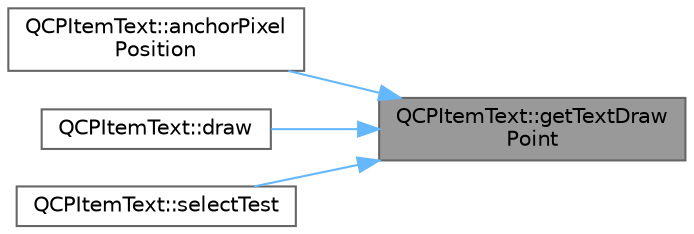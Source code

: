digraph "QCPItemText::getTextDrawPoint"
{
 // LATEX_PDF_SIZE
  bgcolor="transparent";
  edge [fontname=Helvetica,fontsize=10,labelfontname=Helvetica,labelfontsize=10];
  node [fontname=Helvetica,fontsize=10,shape=box,height=0.2,width=0.4];
  rankdir="RL";
  Node1 [label="QCPItemText::getTextDraw\lPoint",height=0.2,width=0.4,color="gray40", fillcolor="grey60", style="filled", fontcolor="black",tooltip=" "];
  Node1 -> Node2 [dir="back",color="steelblue1",style="solid"];
  Node2 [label="QCPItemText::anchorPixel\lPosition",height=0.2,width=0.4,color="grey40", fillcolor="white", style="filled",URL="$class_q_c_p_item_text.html#afcdb1724d88d561f65da95fb54b0acb7",tooltip=" "];
  Node1 -> Node3 [dir="back",color="steelblue1",style="solid"];
  Node3 [label="QCPItemText::draw",height=0.2,width=0.4,color="grey40", fillcolor="white", style="filled",URL="$class_q_c_p_item_text.html#a8f8f075da83b6547c2b32e1f64cf0554",tooltip=" "];
  Node1 -> Node4 [dir="back",color="steelblue1",style="solid"];
  Node4 [label="QCPItemText::selectTest",height=0.2,width=0.4,color="grey40", fillcolor="white", style="filled",URL="$class_q_c_p_item_text.html#a676aaec10ad3cc4d7d0e4847db04c838",tooltip=" "];
}
